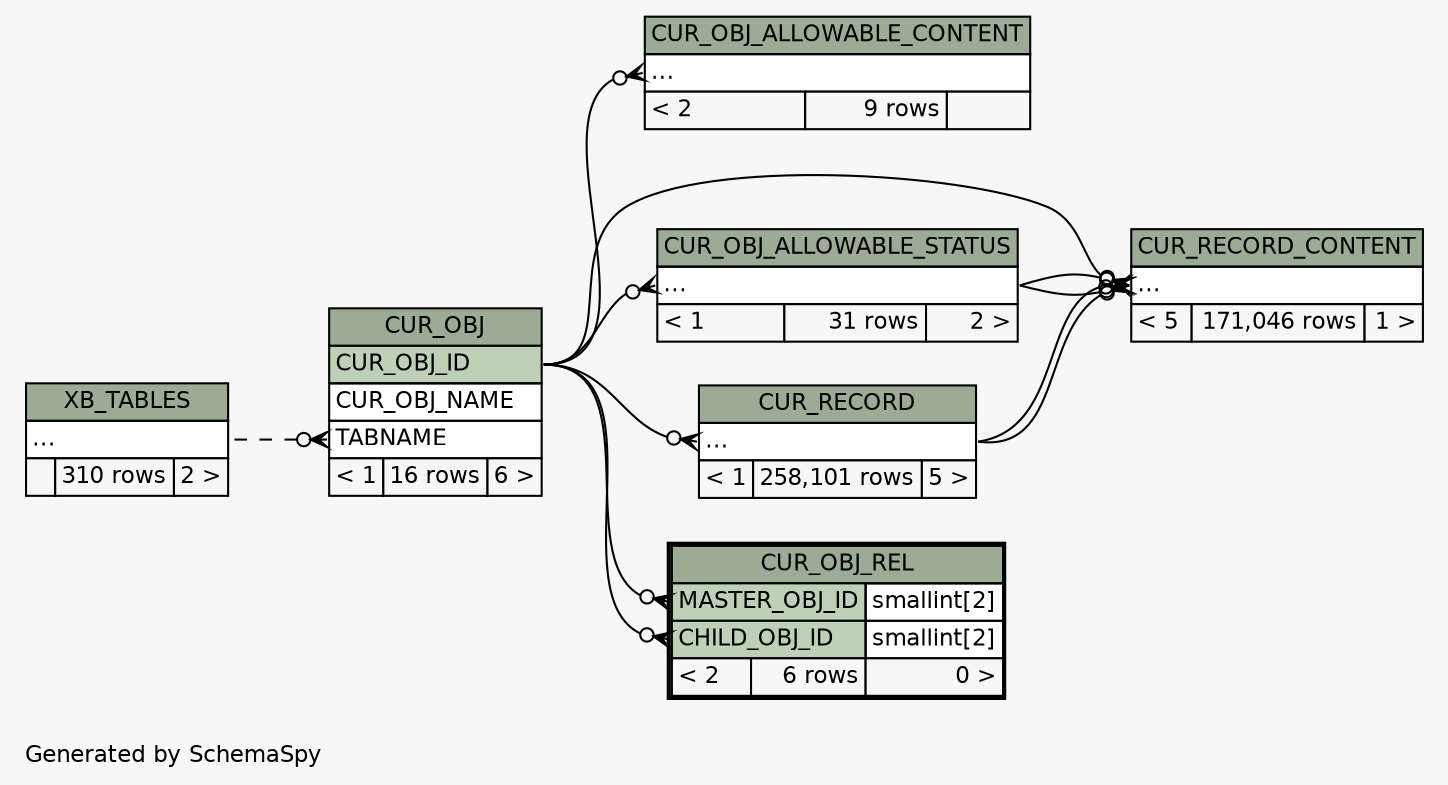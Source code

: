 // dot 2.38.0 on Windows 10 10.0
// SchemaSpy rev Unknown
digraph "impliedTwoDegreesRelationshipsDiagram" {
  graph [
    rankdir="RL"
    bgcolor="#f7f7f7"
    label="\nGenerated by SchemaSpy"
    labeljust="l"
    nodesep="0.18"
    ranksep="0.46"
    fontname="Helvetica"
    fontsize="11"
  ];
  node [
    fontname="Helvetica"
    fontsize="11"
    shape="plaintext"
  ];
  edge [
    arrowsize="0.8"
  ];
  "CUR_OBJ":"TABNAME":w -> "XB_TABLES":"elipses":e [arrowhead=none dir=back arrowtail=crowodot style=dashed];
  "CUR_OBJ_ALLOWABLE_CONTENT":"elipses":w -> "CUR_OBJ":"CUR_OBJ_ID":e [arrowhead=none dir=back arrowtail=crowodot];
  "CUR_OBJ_ALLOWABLE_STATUS":"elipses":w -> "CUR_OBJ":"CUR_OBJ_ID":e [arrowhead=none dir=back arrowtail=crowodot];
  "CUR_OBJ_REL":"CHILD_OBJ_ID":w -> "CUR_OBJ":"CUR_OBJ_ID":e [arrowhead=none dir=back arrowtail=crowodot];
  "CUR_OBJ_REL":"MASTER_OBJ_ID":w -> "CUR_OBJ":"CUR_OBJ_ID":e [arrowhead=none dir=back arrowtail=crowodot];
  "CUR_RECORD":"elipses":w -> "CUR_OBJ":"CUR_OBJ_ID":e [arrowhead=none dir=back arrowtail=crowodot];
  "CUR_RECORD_CONTENT":"elipses":w -> "CUR_OBJ":"CUR_OBJ_ID":e [arrowhead=none dir=back arrowtail=crowodot];
  "CUR_RECORD_CONTENT":"elipses":w -> "CUR_OBJ_ALLOWABLE_STATUS":"elipses":e [arrowhead=none dir=back arrowtail=crowodot];
  "CUR_RECORD_CONTENT":"elipses":w -> "CUR_RECORD":"elipses":e [arrowhead=none dir=back arrowtail=crowodot];
  "CUR_RECORD_CONTENT":"elipses":w -> "CUR_OBJ_ALLOWABLE_STATUS":"elipses":e [arrowhead=none dir=back arrowtail=crowodot];
  "CUR_RECORD_CONTENT":"elipses":w -> "CUR_RECORD":"elipses":e [arrowhead=none dir=back arrowtail=crowodot];
  "CUR_OBJ" [
    label=<
    <TABLE BORDER="0" CELLBORDER="1" CELLSPACING="0" BGCOLOR="#ffffff">
      <TR><TD COLSPAN="3" BGCOLOR="#9bab96" ALIGN="CENTER">CUR_OBJ</TD></TR>
      <TR><TD PORT="CUR_OBJ_ID" COLSPAN="3" BGCOLOR="#bed1b8" ALIGN="LEFT">CUR_OBJ_ID</TD></TR>
      <TR><TD PORT="CUR_OBJ_NAME" COLSPAN="3" ALIGN="LEFT">CUR_OBJ_NAME</TD></TR>
      <TR><TD PORT="TABNAME" COLSPAN="3" ALIGN="LEFT">TABNAME</TD></TR>
      <TR><TD ALIGN="LEFT" BGCOLOR="#f7f7f7">&lt; 1</TD><TD ALIGN="RIGHT" BGCOLOR="#f7f7f7">16 rows</TD><TD ALIGN="RIGHT" BGCOLOR="#f7f7f7">6 &gt;</TD></TR>
    </TABLE>>
    URL="CUR_OBJ.html"
    tooltip="CUR_OBJ"
  ];
  "CUR_OBJ_ALLOWABLE_CONTENT" [
    label=<
    <TABLE BORDER="0" CELLBORDER="1" CELLSPACING="0" BGCOLOR="#ffffff">
      <TR><TD COLSPAN="3" BGCOLOR="#9bab96" ALIGN="CENTER">CUR_OBJ_ALLOWABLE_CONTENT</TD></TR>
      <TR><TD PORT="elipses" COLSPAN="3" ALIGN="LEFT">...</TD></TR>
      <TR><TD ALIGN="LEFT" BGCOLOR="#f7f7f7">&lt; 2</TD><TD ALIGN="RIGHT" BGCOLOR="#f7f7f7">9 rows</TD><TD ALIGN="RIGHT" BGCOLOR="#f7f7f7">  </TD></TR>
    </TABLE>>
    URL="CUR_OBJ_ALLOWABLE_CONTENT.html"
    tooltip="CUR_OBJ_ALLOWABLE_CONTENT"
  ];
  "CUR_OBJ_ALLOWABLE_STATUS" [
    label=<
    <TABLE BORDER="0" CELLBORDER="1" CELLSPACING="0" BGCOLOR="#ffffff">
      <TR><TD COLSPAN="3" BGCOLOR="#9bab96" ALIGN="CENTER">CUR_OBJ_ALLOWABLE_STATUS</TD></TR>
      <TR><TD PORT="elipses" COLSPAN="3" ALIGN="LEFT">...</TD></TR>
      <TR><TD ALIGN="LEFT" BGCOLOR="#f7f7f7">&lt; 1</TD><TD ALIGN="RIGHT" BGCOLOR="#f7f7f7">31 rows</TD><TD ALIGN="RIGHT" BGCOLOR="#f7f7f7">2 &gt;</TD></TR>
    </TABLE>>
    URL="CUR_OBJ_ALLOWABLE_STATUS.html"
    tooltip="CUR_OBJ_ALLOWABLE_STATUS"
  ];
  "CUR_OBJ_REL" [
    label=<
    <TABLE BORDER="2" CELLBORDER="1" CELLSPACING="0" BGCOLOR="#ffffff">
      <TR><TD COLSPAN="3" BGCOLOR="#9bab96" ALIGN="CENTER">CUR_OBJ_REL</TD></TR>
      <TR><TD PORT="MASTER_OBJ_ID" COLSPAN="2" BGCOLOR="#bed1b8" ALIGN="LEFT">MASTER_OBJ_ID</TD><TD PORT="MASTER_OBJ_ID.type" ALIGN="LEFT">smallint[2]</TD></TR>
      <TR><TD PORT="CHILD_OBJ_ID" COLSPAN="2" BGCOLOR="#bed1b8" ALIGN="LEFT">CHILD_OBJ_ID</TD><TD PORT="CHILD_OBJ_ID.type" ALIGN="LEFT">smallint[2]</TD></TR>
      <TR><TD ALIGN="LEFT" BGCOLOR="#f7f7f7">&lt; 2</TD><TD ALIGN="RIGHT" BGCOLOR="#f7f7f7">6 rows</TD><TD ALIGN="RIGHT" BGCOLOR="#f7f7f7">0 &gt;</TD></TR>
    </TABLE>>
    URL="CUR_OBJ_REL.html"
    tooltip="CUR_OBJ_REL"
  ];
  "CUR_RECORD" [
    label=<
    <TABLE BORDER="0" CELLBORDER="1" CELLSPACING="0" BGCOLOR="#ffffff">
      <TR><TD COLSPAN="3" BGCOLOR="#9bab96" ALIGN="CENTER">CUR_RECORD</TD></TR>
      <TR><TD PORT="elipses" COLSPAN="3" ALIGN="LEFT">...</TD></TR>
      <TR><TD ALIGN="LEFT" BGCOLOR="#f7f7f7">&lt; 1</TD><TD ALIGN="RIGHT" BGCOLOR="#f7f7f7">258,101 rows</TD><TD ALIGN="RIGHT" BGCOLOR="#f7f7f7">5 &gt;</TD></TR>
    </TABLE>>
    URL="CUR_RECORD.html"
    tooltip="CUR_RECORD"
  ];
  "CUR_RECORD_CONTENT" [
    label=<
    <TABLE BORDER="0" CELLBORDER="1" CELLSPACING="0" BGCOLOR="#ffffff">
      <TR><TD COLSPAN="3" BGCOLOR="#9bab96" ALIGN="CENTER">CUR_RECORD_CONTENT</TD></TR>
      <TR><TD PORT="elipses" COLSPAN="3" ALIGN="LEFT">...</TD></TR>
      <TR><TD ALIGN="LEFT" BGCOLOR="#f7f7f7">&lt; 5</TD><TD ALIGN="RIGHT" BGCOLOR="#f7f7f7">171,046 rows</TD><TD ALIGN="RIGHT" BGCOLOR="#f7f7f7">1 &gt;</TD></TR>
    </TABLE>>
    URL="CUR_RECORD_CONTENT.html"
    tooltip="CUR_RECORD_CONTENT"
  ];
  "XB_TABLES" [
    label=<
    <TABLE BORDER="0" CELLBORDER="1" CELLSPACING="0" BGCOLOR="#ffffff">
      <TR><TD COLSPAN="3" BGCOLOR="#9bab96" ALIGN="CENTER">XB_TABLES</TD></TR>
      <TR><TD PORT="elipses" COLSPAN="3" ALIGN="LEFT">...</TD></TR>
      <TR><TD ALIGN="LEFT" BGCOLOR="#f7f7f7">  </TD><TD ALIGN="RIGHT" BGCOLOR="#f7f7f7">310 rows</TD><TD ALIGN="RIGHT" BGCOLOR="#f7f7f7">2 &gt;</TD></TR>
    </TABLE>>
    URL="XB_TABLES.html"
    tooltip="XB_TABLES"
  ];
}
